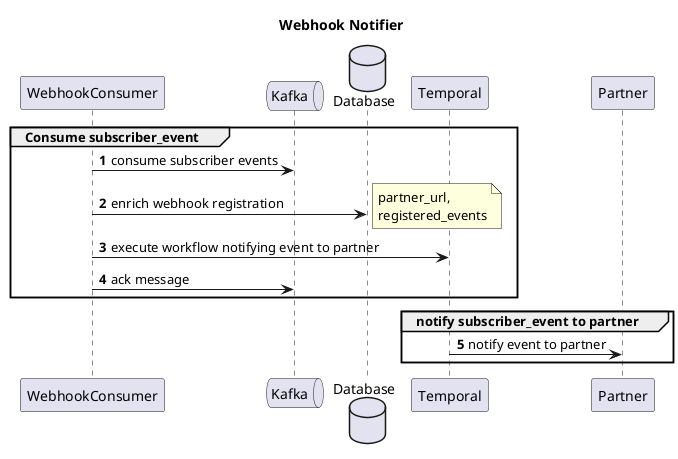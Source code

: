 @startuml
title Webhook Notifier
autonumber

participant WebhookConsumer as consumer
queue Kafka as kafka
database Database as db
participant Temporal as temporal
participant Partner as partner

group Consume subscriber_event
consumer -> kafka: consume subscriber events
consumer -> db: enrich webhook registration
note right: partner_url,\nregistered_events
consumer -> temporal: execute workflow notifying event to partner
consumer -> kafka: ack message
end

group notify subscriber_event to partner
temporal -> partner: notify event to partner
end

@enduml